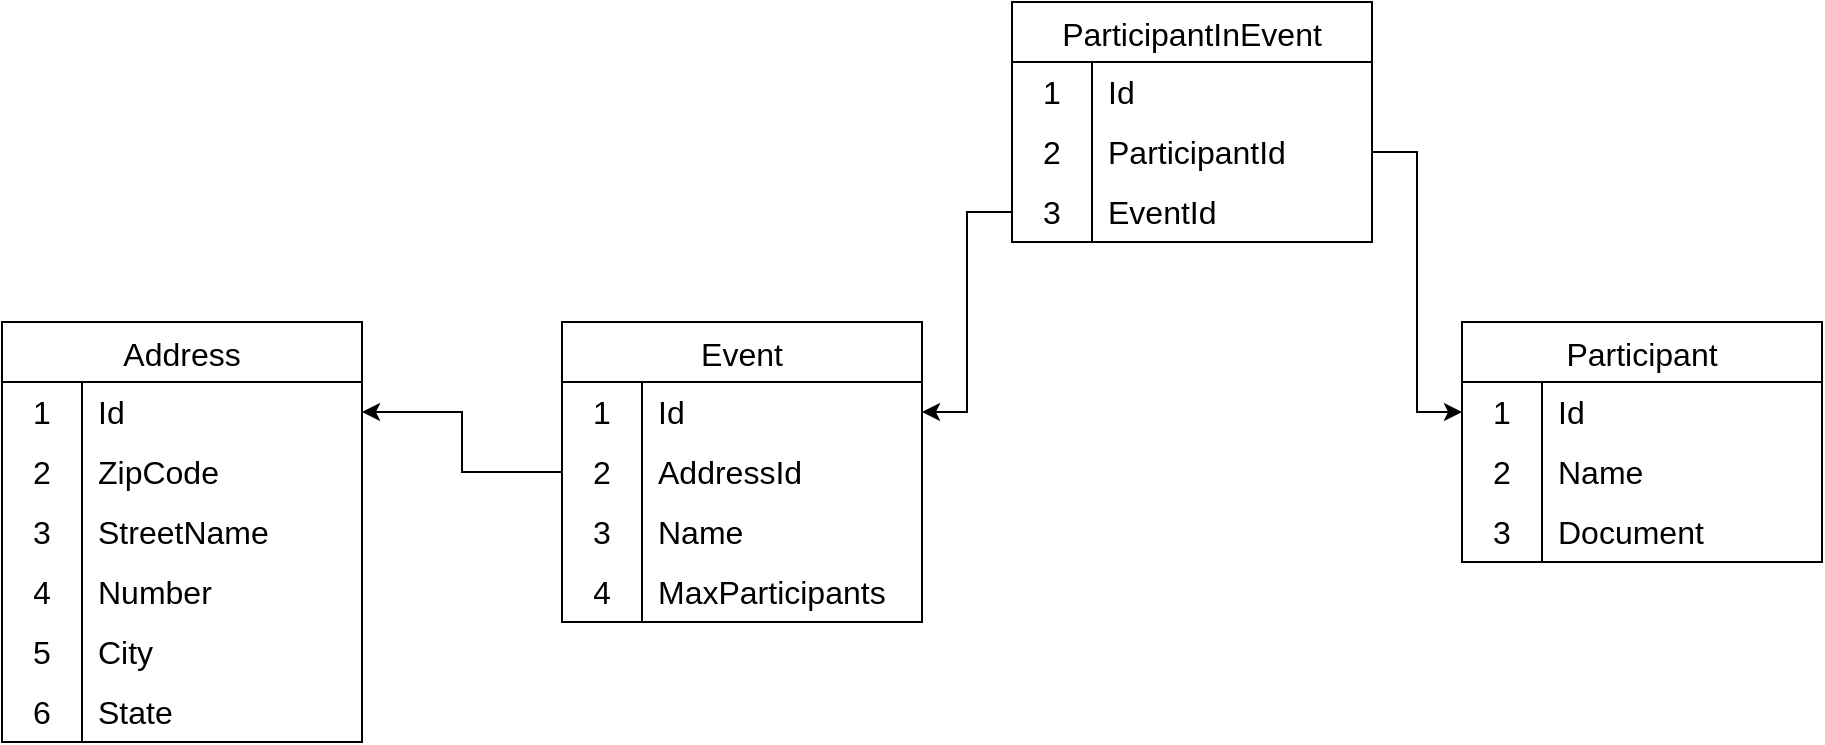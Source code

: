 <mxfile version="21.1.5" type="device">
  <diagram name="Page-1" id="lbULyhkdC3P0Tqpf6_j6">
    <mxGraphModel dx="1900" dy="1676" grid="1" gridSize="10" guides="1" tooltips="1" connect="1" arrows="1" fold="1" page="1" pageScale="1" pageWidth="850" pageHeight="1100" math="0" shadow="0">
      <root>
        <mxCell id="0" />
        <mxCell id="1" parent="0" />
        <mxCell id="rPBOkotzLplBIFCuEgcB-1" value="Event" style="shape=table;startSize=30;container=1;collapsible=0;childLayout=tableLayout;fixedRows=1;rowLines=0;fontStyle=0;strokeColor=default;fontSize=16;" vertex="1" parent="1">
          <mxGeometry x="200" y="120" width="180" height="150" as="geometry" />
        </mxCell>
        <mxCell id="rPBOkotzLplBIFCuEgcB-2" value="" style="shape=tableRow;horizontal=0;startSize=0;swimlaneHead=0;swimlaneBody=0;top=0;left=0;bottom=0;right=0;collapsible=0;dropTarget=0;fillColor=none;points=[[0,0.5],[1,0.5]];portConstraint=eastwest;strokeColor=inherit;fontSize=16;" vertex="1" parent="rPBOkotzLplBIFCuEgcB-1">
          <mxGeometry y="30" width="180" height="30" as="geometry" />
        </mxCell>
        <mxCell id="rPBOkotzLplBIFCuEgcB-3" value="1" style="shape=partialRectangle;html=1;whiteSpace=wrap;connectable=0;fillColor=none;top=0;left=0;bottom=0;right=0;overflow=hidden;pointerEvents=1;strokeColor=inherit;fontSize=16;" vertex="1" parent="rPBOkotzLplBIFCuEgcB-2">
          <mxGeometry width="40" height="30" as="geometry">
            <mxRectangle width="40" height="30" as="alternateBounds" />
          </mxGeometry>
        </mxCell>
        <mxCell id="rPBOkotzLplBIFCuEgcB-4" value="Id" style="shape=partialRectangle;html=1;whiteSpace=wrap;connectable=0;fillColor=none;top=0;left=0;bottom=0;right=0;align=left;spacingLeft=6;overflow=hidden;strokeColor=inherit;fontSize=16;" vertex="1" parent="rPBOkotzLplBIFCuEgcB-2">
          <mxGeometry x="40" width="140" height="30" as="geometry">
            <mxRectangle width="140" height="30" as="alternateBounds" />
          </mxGeometry>
        </mxCell>
        <mxCell id="rPBOkotzLplBIFCuEgcB-5" value="" style="shape=tableRow;horizontal=0;startSize=0;swimlaneHead=0;swimlaneBody=0;top=0;left=0;bottom=0;right=0;collapsible=0;dropTarget=0;fillColor=none;points=[[0,0.5],[1,0.5]];portConstraint=eastwest;strokeColor=inherit;fontSize=16;" vertex="1" parent="rPBOkotzLplBIFCuEgcB-1">
          <mxGeometry y="60" width="180" height="30" as="geometry" />
        </mxCell>
        <mxCell id="rPBOkotzLplBIFCuEgcB-6" value="2" style="shape=partialRectangle;html=1;whiteSpace=wrap;connectable=0;fillColor=none;top=0;left=0;bottom=0;right=0;overflow=hidden;strokeColor=inherit;fontSize=16;" vertex="1" parent="rPBOkotzLplBIFCuEgcB-5">
          <mxGeometry width="40" height="30" as="geometry">
            <mxRectangle width="40" height="30" as="alternateBounds" />
          </mxGeometry>
        </mxCell>
        <mxCell id="rPBOkotzLplBIFCuEgcB-7" value="AddressId" style="shape=partialRectangle;html=1;whiteSpace=wrap;connectable=0;fillColor=none;top=0;left=0;bottom=0;right=0;align=left;spacingLeft=6;overflow=hidden;strokeColor=inherit;fontSize=16;" vertex="1" parent="rPBOkotzLplBIFCuEgcB-5">
          <mxGeometry x="40" width="140" height="30" as="geometry">
            <mxRectangle width="140" height="30" as="alternateBounds" />
          </mxGeometry>
        </mxCell>
        <mxCell id="rPBOkotzLplBIFCuEgcB-8" value="" style="shape=tableRow;horizontal=0;startSize=0;swimlaneHead=0;swimlaneBody=0;top=0;left=0;bottom=0;right=0;collapsible=0;dropTarget=0;fillColor=none;points=[[0,0.5],[1,0.5]];portConstraint=eastwest;strokeColor=inherit;fontSize=16;" vertex="1" parent="rPBOkotzLplBIFCuEgcB-1">
          <mxGeometry y="90" width="180" height="30" as="geometry" />
        </mxCell>
        <mxCell id="rPBOkotzLplBIFCuEgcB-9" value="3" style="shape=partialRectangle;html=1;whiteSpace=wrap;connectable=0;fillColor=none;top=0;left=0;bottom=0;right=0;overflow=hidden;strokeColor=inherit;fontSize=16;" vertex="1" parent="rPBOkotzLplBIFCuEgcB-8">
          <mxGeometry width="40" height="30" as="geometry">
            <mxRectangle width="40" height="30" as="alternateBounds" />
          </mxGeometry>
        </mxCell>
        <mxCell id="rPBOkotzLplBIFCuEgcB-10" value="Name" style="shape=partialRectangle;html=1;whiteSpace=wrap;connectable=0;fillColor=none;top=0;left=0;bottom=0;right=0;align=left;spacingLeft=6;overflow=hidden;strokeColor=inherit;fontSize=16;" vertex="1" parent="rPBOkotzLplBIFCuEgcB-8">
          <mxGeometry x="40" width="140" height="30" as="geometry">
            <mxRectangle width="140" height="30" as="alternateBounds" />
          </mxGeometry>
        </mxCell>
        <mxCell id="rPBOkotzLplBIFCuEgcB-11" value="" style="shape=tableRow;horizontal=0;startSize=0;swimlaneHead=0;swimlaneBody=0;top=0;left=0;bottom=0;right=0;collapsible=0;dropTarget=0;fillColor=none;points=[[0,0.5],[1,0.5]];portConstraint=eastwest;strokeColor=inherit;fontSize=16;" vertex="1" parent="rPBOkotzLplBIFCuEgcB-1">
          <mxGeometry y="120" width="180" height="30" as="geometry" />
        </mxCell>
        <mxCell id="rPBOkotzLplBIFCuEgcB-12" value="4" style="shape=partialRectangle;html=1;whiteSpace=wrap;connectable=0;fillColor=none;top=0;left=0;bottom=0;right=0;overflow=hidden;strokeColor=inherit;fontSize=16;" vertex="1" parent="rPBOkotzLplBIFCuEgcB-11">
          <mxGeometry width="40" height="30" as="geometry">
            <mxRectangle width="40" height="30" as="alternateBounds" />
          </mxGeometry>
        </mxCell>
        <mxCell id="rPBOkotzLplBIFCuEgcB-13" value="MaxParticipants" style="shape=partialRectangle;html=1;whiteSpace=wrap;connectable=0;fillColor=none;top=0;left=0;bottom=0;right=0;align=left;spacingLeft=6;overflow=hidden;strokeColor=inherit;fontSize=16;" vertex="1" parent="rPBOkotzLplBIFCuEgcB-11">
          <mxGeometry x="40" width="140" height="30" as="geometry">
            <mxRectangle width="140" height="30" as="alternateBounds" />
          </mxGeometry>
        </mxCell>
        <mxCell id="rPBOkotzLplBIFCuEgcB-14" value="Address" style="shape=table;startSize=30;container=1;collapsible=0;childLayout=tableLayout;fixedRows=1;rowLines=0;fontStyle=0;strokeColor=default;fontSize=16;" vertex="1" parent="1">
          <mxGeometry x="-80" y="120" width="180" height="210" as="geometry" />
        </mxCell>
        <mxCell id="rPBOkotzLplBIFCuEgcB-15" value="" style="shape=tableRow;horizontal=0;startSize=0;swimlaneHead=0;swimlaneBody=0;top=0;left=0;bottom=0;right=0;collapsible=0;dropTarget=0;fillColor=none;points=[[0,0.5],[1,0.5]];portConstraint=eastwest;strokeColor=inherit;fontSize=16;" vertex="1" parent="rPBOkotzLplBIFCuEgcB-14">
          <mxGeometry y="30" width="180" height="30" as="geometry" />
        </mxCell>
        <mxCell id="rPBOkotzLplBIFCuEgcB-16" value="1" style="shape=partialRectangle;html=1;whiteSpace=wrap;connectable=0;fillColor=none;top=0;left=0;bottom=0;right=0;overflow=hidden;pointerEvents=1;strokeColor=inherit;fontSize=16;" vertex="1" parent="rPBOkotzLplBIFCuEgcB-15">
          <mxGeometry width="40" height="30" as="geometry">
            <mxRectangle width="40" height="30" as="alternateBounds" />
          </mxGeometry>
        </mxCell>
        <mxCell id="rPBOkotzLplBIFCuEgcB-17" value="Id" style="shape=partialRectangle;html=1;whiteSpace=wrap;connectable=0;fillColor=none;top=0;left=0;bottom=0;right=0;align=left;spacingLeft=6;overflow=hidden;strokeColor=inherit;fontSize=16;" vertex="1" parent="rPBOkotzLplBIFCuEgcB-15">
          <mxGeometry x="40" width="140" height="30" as="geometry">
            <mxRectangle width="140" height="30" as="alternateBounds" />
          </mxGeometry>
        </mxCell>
        <mxCell id="rPBOkotzLplBIFCuEgcB-18" value="" style="shape=tableRow;horizontal=0;startSize=0;swimlaneHead=0;swimlaneBody=0;top=0;left=0;bottom=0;right=0;collapsible=0;dropTarget=0;fillColor=none;points=[[0,0.5],[1,0.5]];portConstraint=eastwest;strokeColor=inherit;fontSize=16;" vertex="1" parent="rPBOkotzLplBIFCuEgcB-14">
          <mxGeometry y="60" width="180" height="30" as="geometry" />
        </mxCell>
        <mxCell id="rPBOkotzLplBIFCuEgcB-19" value="2" style="shape=partialRectangle;html=1;whiteSpace=wrap;connectable=0;fillColor=none;top=0;left=0;bottom=0;right=0;overflow=hidden;strokeColor=inherit;fontSize=16;" vertex="1" parent="rPBOkotzLplBIFCuEgcB-18">
          <mxGeometry width="40" height="30" as="geometry">
            <mxRectangle width="40" height="30" as="alternateBounds" />
          </mxGeometry>
        </mxCell>
        <mxCell id="rPBOkotzLplBIFCuEgcB-20" value="ZipCode" style="shape=partialRectangle;html=1;whiteSpace=wrap;connectable=0;fillColor=none;top=0;left=0;bottom=0;right=0;align=left;spacingLeft=6;overflow=hidden;strokeColor=inherit;fontSize=16;" vertex="1" parent="rPBOkotzLplBIFCuEgcB-18">
          <mxGeometry x="40" width="140" height="30" as="geometry">
            <mxRectangle width="140" height="30" as="alternateBounds" />
          </mxGeometry>
        </mxCell>
        <mxCell id="rPBOkotzLplBIFCuEgcB-21" value="" style="shape=tableRow;horizontal=0;startSize=0;swimlaneHead=0;swimlaneBody=0;top=0;left=0;bottom=0;right=0;collapsible=0;dropTarget=0;fillColor=none;points=[[0,0.5],[1,0.5]];portConstraint=eastwest;strokeColor=inherit;fontSize=16;" vertex="1" parent="rPBOkotzLplBIFCuEgcB-14">
          <mxGeometry y="90" width="180" height="30" as="geometry" />
        </mxCell>
        <mxCell id="rPBOkotzLplBIFCuEgcB-22" value="3" style="shape=partialRectangle;html=1;whiteSpace=wrap;connectable=0;fillColor=none;top=0;left=0;bottom=0;right=0;overflow=hidden;strokeColor=inherit;fontSize=16;" vertex="1" parent="rPBOkotzLplBIFCuEgcB-21">
          <mxGeometry width="40" height="30" as="geometry">
            <mxRectangle width="40" height="30" as="alternateBounds" />
          </mxGeometry>
        </mxCell>
        <mxCell id="rPBOkotzLplBIFCuEgcB-23" value="StreetName" style="shape=partialRectangle;html=1;whiteSpace=wrap;connectable=0;fillColor=none;top=0;left=0;bottom=0;right=0;align=left;spacingLeft=6;overflow=hidden;strokeColor=inherit;fontSize=16;" vertex="1" parent="rPBOkotzLplBIFCuEgcB-21">
          <mxGeometry x="40" width="140" height="30" as="geometry">
            <mxRectangle width="140" height="30" as="alternateBounds" />
          </mxGeometry>
        </mxCell>
        <mxCell id="rPBOkotzLplBIFCuEgcB-24" value="" style="shape=tableRow;horizontal=0;startSize=0;swimlaneHead=0;swimlaneBody=0;top=0;left=0;bottom=0;right=0;collapsible=0;dropTarget=0;fillColor=none;points=[[0,0.5],[1,0.5]];portConstraint=eastwest;strokeColor=inherit;fontSize=16;" vertex="1" parent="rPBOkotzLplBIFCuEgcB-14">
          <mxGeometry y="120" width="180" height="30" as="geometry" />
        </mxCell>
        <mxCell id="rPBOkotzLplBIFCuEgcB-25" value="4" style="shape=partialRectangle;html=1;whiteSpace=wrap;connectable=0;fillColor=none;top=0;left=0;bottom=0;right=0;overflow=hidden;strokeColor=inherit;fontSize=16;" vertex="1" parent="rPBOkotzLplBIFCuEgcB-24">
          <mxGeometry width="40" height="30" as="geometry">
            <mxRectangle width="40" height="30" as="alternateBounds" />
          </mxGeometry>
        </mxCell>
        <mxCell id="rPBOkotzLplBIFCuEgcB-26" value="Number" style="shape=partialRectangle;html=1;whiteSpace=wrap;connectable=0;fillColor=none;top=0;left=0;bottom=0;right=0;align=left;spacingLeft=6;overflow=hidden;strokeColor=inherit;fontSize=16;" vertex="1" parent="rPBOkotzLplBIFCuEgcB-24">
          <mxGeometry x="40" width="140" height="30" as="geometry">
            <mxRectangle width="140" height="30" as="alternateBounds" />
          </mxGeometry>
        </mxCell>
        <mxCell id="rPBOkotzLplBIFCuEgcB-27" value="" style="shape=tableRow;horizontal=0;startSize=0;swimlaneHead=0;swimlaneBody=0;top=0;left=0;bottom=0;right=0;collapsible=0;dropTarget=0;fillColor=none;points=[[0,0.5],[1,0.5]];portConstraint=eastwest;strokeColor=inherit;fontSize=16;" vertex="1" parent="rPBOkotzLplBIFCuEgcB-14">
          <mxGeometry y="150" width="180" height="30" as="geometry" />
        </mxCell>
        <mxCell id="rPBOkotzLplBIFCuEgcB-28" value="5" style="shape=partialRectangle;html=1;whiteSpace=wrap;connectable=0;fillColor=none;top=0;left=0;bottom=0;right=0;overflow=hidden;strokeColor=inherit;fontSize=16;" vertex="1" parent="rPBOkotzLplBIFCuEgcB-27">
          <mxGeometry width="40" height="30" as="geometry">
            <mxRectangle width="40" height="30" as="alternateBounds" />
          </mxGeometry>
        </mxCell>
        <mxCell id="rPBOkotzLplBIFCuEgcB-29" value="City" style="shape=partialRectangle;html=1;whiteSpace=wrap;connectable=0;fillColor=none;top=0;left=0;bottom=0;right=0;align=left;spacingLeft=6;overflow=hidden;strokeColor=inherit;fontSize=16;" vertex="1" parent="rPBOkotzLplBIFCuEgcB-27">
          <mxGeometry x="40" width="140" height="30" as="geometry">
            <mxRectangle width="140" height="30" as="alternateBounds" />
          </mxGeometry>
        </mxCell>
        <mxCell id="rPBOkotzLplBIFCuEgcB-46" value="" style="shape=tableRow;horizontal=0;startSize=0;swimlaneHead=0;swimlaneBody=0;top=0;left=0;bottom=0;right=0;collapsible=0;dropTarget=0;fillColor=none;points=[[0,0.5],[1,0.5]];portConstraint=eastwest;strokeColor=inherit;fontSize=16;" vertex="1" parent="rPBOkotzLplBIFCuEgcB-14">
          <mxGeometry y="180" width="180" height="30" as="geometry" />
        </mxCell>
        <mxCell id="rPBOkotzLplBIFCuEgcB-47" value="6" style="shape=partialRectangle;html=1;whiteSpace=wrap;connectable=0;fillColor=none;top=0;left=0;bottom=0;right=0;overflow=hidden;strokeColor=inherit;fontSize=16;" vertex="1" parent="rPBOkotzLplBIFCuEgcB-46">
          <mxGeometry width="40" height="30" as="geometry">
            <mxRectangle width="40" height="30" as="alternateBounds" />
          </mxGeometry>
        </mxCell>
        <mxCell id="rPBOkotzLplBIFCuEgcB-48" value="State" style="shape=partialRectangle;html=1;whiteSpace=wrap;connectable=0;fillColor=none;top=0;left=0;bottom=0;right=0;align=left;spacingLeft=6;overflow=hidden;strokeColor=inherit;fontSize=16;" vertex="1" parent="rPBOkotzLplBIFCuEgcB-46">
          <mxGeometry x="40" width="140" height="30" as="geometry">
            <mxRectangle width="140" height="30" as="alternateBounds" />
          </mxGeometry>
        </mxCell>
        <mxCell id="rPBOkotzLplBIFCuEgcB-49" value="Participant" style="shape=table;startSize=30;container=1;collapsible=0;childLayout=tableLayout;fixedRows=1;rowLines=0;fontStyle=0;strokeColor=default;fontSize=16;" vertex="1" parent="1">
          <mxGeometry x="650" y="120" width="180" height="120" as="geometry" />
        </mxCell>
        <mxCell id="rPBOkotzLplBIFCuEgcB-50" value="" style="shape=tableRow;horizontal=0;startSize=0;swimlaneHead=0;swimlaneBody=0;top=0;left=0;bottom=0;right=0;collapsible=0;dropTarget=0;fillColor=none;points=[[0,0.5],[1,0.5]];portConstraint=eastwest;strokeColor=inherit;fontSize=16;" vertex="1" parent="rPBOkotzLplBIFCuEgcB-49">
          <mxGeometry y="30" width="180" height="30" as="geometry" />
        </mxCell>
        <mxCell id="rPBOkotzLplBIFCuEgcB-51" value="1" style="shape=partialRectangle;html=1;whiteSpace=wrap;connectable=0;fillColor=none;top=0;left=0;bottom=0;right=0;overflow=hidden;pointerEvents=1;strokeColor=inherit;fontSize=16;" vertex="1" parent="rPBOkotzLplBIFCuEgcB-50">
          <mxGeometry width="40" height="30" as="geometry">
            <mxRectangle width="40" height="30" as="alternateBounds" />
          </mxGeometry>
        </mxCell>
        <mxCell id="rPBOkotzLplBIFCuEgcB-52" value="Id" style="shape=partialRectangle;html=1;whiteSpace=wrap;connectable=0;fillColor=none;top=0;left=0;bottom=0;right=0;align=left;spacingLeft=6;overflow=hidden;strokeColor=inherit;fontSize=16;" vertex="1" parent="rPBOkotzLplBIFCuEgcB-50">
          <mxGeometry x="40" width="140" height="30" as="geometry">
            <mxRectangle width="140" height="30" as="alternateBounds" />
          </mxGeometry>
        </mxCell>
        <mxCell id="rPBOkotzLplBIFCuEgcB-53" value="" style="shape=tableRow;horizontal=0;startSize=0;swimlaneHead=0;swimlaneBody=0;top=0;left=0;bottom=0;right=0;collapsible=0;dropTarget=0;fillColor=none;points=[[0,0.5],[1,0.5]];portConstraint=eastwest;strokeColor=inherit;fontSize=16;" vertex="1" parent="rPBOkotzLplBIFCuEgcB-49">
          <mxGeometry y="60" width="180" height="30" as="geometry" />
        </mxCell>
        <mxCell id="rPBOkotzLplBIFCuEgcB-54" value="2" style="shape=partialRectangle;html=1;whiteSpace=wrap;connectable=0;fillColor=none;top=0;left=0;bottom=0;right=0;overflow=hidden;strokeColor=inherit;fontSize=16;" vertex="1" parent="rPBOkotzLplBIFCuEgcB-53">
          <mxGeometry width="40" height="30" as="geometry">
            <mxRectangle width="40" height="30" as="alternateBounds" />
          </mxGeometry>
        </mxCell>
        <mxCell id="rPBOkotzLplBIFCuEgcB-55" value="Name" style="shape=partialRectangle;html=1;whiteSpace=wrap;connectable=0;fillColor=none;top=0;left=0;bottom=0;right=0;align=left;spacingLeft=6;overflow=hidden;strokeColor=inherit;fontSize=16;" vertex="1" parent="rPBOkotzLplBIFCuEgcB-53">
          <mxGeometry x="40" width="140" height="30" as="geometry">
            <mxRectangle width="140" height="30" as="alternateBounds" />
          </mxGeometry>
        </mxCell>
        <mxCell id="rPBOkotzLplBIFCuEgcB-56" value="" style="shape=tableRow;horizontal=0;startSize=0;swimlaneHead=0;swimlaneBody=0;top=0;left=0;bottom=0;right=0;collapsible=0;dropTarget=0;fillColor=none;points=[[0,0.5],[1,0.5]];portConstraint=eastwest;strokeColor=inherit;fontSize=16;" vertex="1" parent="rPBOkotzLplBIFCuEgcB-49">
          <mxGeometry y="90" width="180" height="30" as="geometry" />
        </mxCell>
        <mxCell id="rPBOkotzLplBIFCuEgcB-57" value="3" style="shape=partialRectangle;html=1;whiteSpace=wrap;connectable=0;fillColor=none;top=0;left=0;bottom=0;right=0;overflow=hidden;strokeColor=inherit;fontSize=16;" vertex="1" parent="rPBOkotzLplBIFCuEgcB-56">
          <mxGeometry width="40" height="30" as="geometry">
            <mxRectangle width="40" height="30" as="alternateBounds" />
          </mxGeometry>
        </mxCell>
        <mxCell id="rPBOkotzLplBIFCuEgcB-58" value="&lt;div&gt;Document&lt;/div&gt;" style="shape=partialRectangle;html=1;whiteSpace=wrap;connectable=0;fillColor=none;top=0;left=0;bottom=0;right=0;align=left;spacingLeft=6;overflow=hidden;strokeColor=inherit;fontSize=16;" vertex="1" parent="rPBOkotzLplBIFCuEgcB-56">
          <mxGeometry x="40" width="140" height="30" as="geometry">
            <mxRectangle width="140" height="30" as="alternateBounds" />
          </mxGeometry>
        </mxCell>
        <mxCell id="rPBOkotzLplBIFCuEgcB-62" value="ParticipantInEvent" style="shape=table;startSize=30;container=1;collapsible=0;childLayout=tableLayout;fixedRows=1;rowLines=0;fontStyle=0;strokeColor=default;fontSize=16;" vertex="1" parent="1">
          <mxGeometry x="425" y="-40" width="180" height="120" as="geometry" />
        </mxCell>
        <mxCell id="rPBOkotzLplBIFCuEgcB-63" value="" style="shape=tableRow;horizontal=0;startSize=0;swimlaneHead=0;swimlaneBody=0;top=0;left=0;bottom=0;right=0;collapsible=0;dropTarget=0;fillColor=none;points=[[0,0.5],[1,0.5]];portConstraint=eastwest;strokeColor=inherit;fontSize=16;" vertex="1" parent="rPBOkotzLplBIFCuEgcB-62">
          <mxGeometry y="30" width="180" height="30" as="geometry" />
        </mxCell>
        <mxCell id="rPBOkotzLplBIFCuEgcB-64" value="1" style="shape=partialRectangle;html=1;whiteSpace=wrap;connectable=0;fillColor=none;top=0;left=0;bottom=0;right=0;overflow=hidden;pointerEvents=1;strokeColor=inherit;fontSize=16;" vertex="1" parent="rPBOkotzLplBIFCuEgcB-63">
          <mxGeometry width="40" height="30" as="geometry">
            <mxRectangle width="40" height="30" as="alternateBounds" />
          </mxGeometry>
        </mxCell>
        <mxCell id="rPBOkotzLplBIFCuEgcB-65" value="Id" style="shape=partialRectangle;html=1;whiteSpace=wrap;connectable=0;fillColor=none;top=0;left=0;bottom=0;right=0;align=left;spacingLeft=6;overflow=hidden;strokeColor=inherit;fontSize=16;" vertex="1" parent="rPBOkotzLplBIFCuEgcB-63">
          <mxGeometry x="40" width="140" height="30" as="geometry">
            <mxRectangle width="140" height="30" as="alternateBounds" />
          </mxGeometry>
        </mxCell>
        <mxCell id="rPBOkotzLplBIFCuEgcB-66" value="" style="shape=tableRow;horizontal=0;startSize=0;swimlaneHead=0;swimlaneBody=0;top=0;left=0;bottom=0;right=0;collapsible=0;dropTarget=0;fillColor=none;points=[[0,0.5],[1,0.5]];portConstraint=eastwest;strokeColor=inherit;fontSize=16;" vertex="1" parent="rPBOkotzLplBIFCuEgcB-62">
          <mxGeometry y="60" width="180" height="30" as="geometry" />
        </mxCell>
        <mxCell id="rPBOkotzLplBIFCuEgcB-67" value="2" style="shape=partialRectangle;html=1;whiteSpace=wrap;connectable=0;fillColor=none;top=0;left=0;bottom=0;right=0;overflow=hidden;strokeColor=inherit;fontSize=16;" vertex="1" parent="rPBOkotzLplBIFCuEgcB-66">
          <mxGeometry width="40" height="30" as="geometry">
            <mxRectangle width="40" height="30" as="alternateBounds" />
          </mxGeometry>
        </mxCell>
        <mxCell id="rPBOkotzLplBIFCuEgcB-68" value="ParticipantId" style="shape=partialRectangle;html=1;whiteSpace=wrap;connectable=0;fillColor=none;top=0;left=0;bottom=0;right=0;align=left;spacingLeft=6;overflow=hidden;strokeColor=inherit;fontSize=16;" vertex="1" parent="rPBOkotzLplBIFCuEgcB-66">
          <mxGeometry x="40" width="140" height="30" as="geometry">
            <mxRectangle width="140" height="30" as="alternateBounds" />
          </mxGeometry>
        </mxCell>
        <mxCell id="rPBOkotzLplBIFCuEgcB-69" value="" style="shape=tableRow;horizontal=0;startSize=0;swimlaneHead=0;swimlaneBody=0;top=0;left=0;bottom=0;right=0;collapsible=0;dropTarget=0;fillColor=none;points=[[0,0.5],[1,0.5]];portConstraint=eastwest;strokeColor=inherit;fontSize=16;" vertex="1" parent="rPBOkotzLplBIFCuEgcB-62">
          <mxGeometry y="90" width="180" height="30" as="geometry" />
        </mxCell>
        <mxCell id="rPBOkotzLplBIFCuEgcB-70" value="3" style="shape=partialRectangle;html=1;whiteSpace=wrap;connectable=0;fillColor=none;top=0;left=0;bottom=0;right=0;overflow=hidden;strokeColor=inherit;fontSize=16;" vertex="1" parent="rPBOkotzLplBIFCuEgcB-69">
          <mxGeometry width="40" height="30" as="geometry">
            <mxRectangle width="40" height="30" as="alternateBounds" />
          </mxGeometry>
        </mxCell>
        <mxCell id="rPBOkotzLplBIFCuEgcB-71" value="EventId" style="shape=partialRectangle;html=1;whiteSpace=wrap;connectable=0;fillColor=none;top=0;left=0;bottom=0;right=0;align=left;spacingLeft=6;overflow=hidden;strokeColor=inherit;fontSize=16;" vertex="1" parent="rPBOkotzLplBIFCuEgcB-69">
          <mxGeometry x="40" width="140" height="30" as="geometry">
            <mxRectangle width="140" height="30" as="alternateBounds" />
          </mxGeometry>
        </mxCell>
        <mxCell id="rPBOkotzLplBIFCuEgcB-72" style="edgeStyle=orthogonalEdgeStyle;rounded=0;orthogonalLoop=1;jettySize=auto;html=1;" edge="1" parent="1" source="rPBOkotzLplBIFCuEgcB-5" target="rPBOkotzLplBIFCuEgcB-15">
          <mxGeometry relative="1" as="geometry" />
        </mxCell>
        <mxCell id="rPBOkotzLplBIFCuEgcB-73" style="edgeStyle=orthogonalEdgeStyle;rounded=0;orthogonalLoop=1;jettySize=auto;html=1;entryX=0;entryY=0.5;entryDx=0;entryDy=0;" edge="1" parent="1" source="rPBOkotzLplBIFCuEgcB-66" target="rPBOkotzLplBIFCuEgcB-50">
          <mxGeometry relative="1" as="geometry" />
        </mxCell>
        <mxCell id="rPBOkotzLplBIFCuEgcB-74" style="edgeStyle=orthogonalEdgeStyle;rounded=0;orthogonalLoop=1;jettySize=auto;html=1;" edge="1" parent="1" source="rPBOkotzLplBIFCuEgcB-69" target="rPBOkotzLplBIFCuEgcB-2">
          <mxGeometry relative="1" as="geometry" />
        </mxCell>
      </root>
    </mxGraphModel>
  </diagram>
</mxfile>
